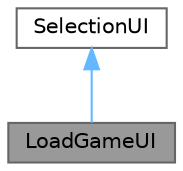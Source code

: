 digraph "LoadGameUI"
{
 // LATEX_PDF_SIZE
  bgcolor="transparent";
  edge [fontname=Helvetica,fontsize=10,labelfontname=Helvetica,labelfontsize=10];
  node [fontname=Helvetica,fontsize=10,shape=box,height=0.2,width=0.4];
  Node1 [id="Node000001",label="LoadGameUI",height=0.2,width=0.4,color="gray40", fillcolor="grey60", style="filled", fontcolor="black",tooltip="Represents the user interface for loading a game."];
  Node2 -> Node1 [id="edge1_Node000001_Node000002",dir="back",color="steelblue1",style="solid",tooltip=" "];
  Node2 [id="Node000002",label="SelectionUI",height=0.2,width=0.4,color="gray40", fillcolor="white", style="filled",URL="$class_selection_u_i.html",tooltip="Represents a user interface for selecting options."];
}

